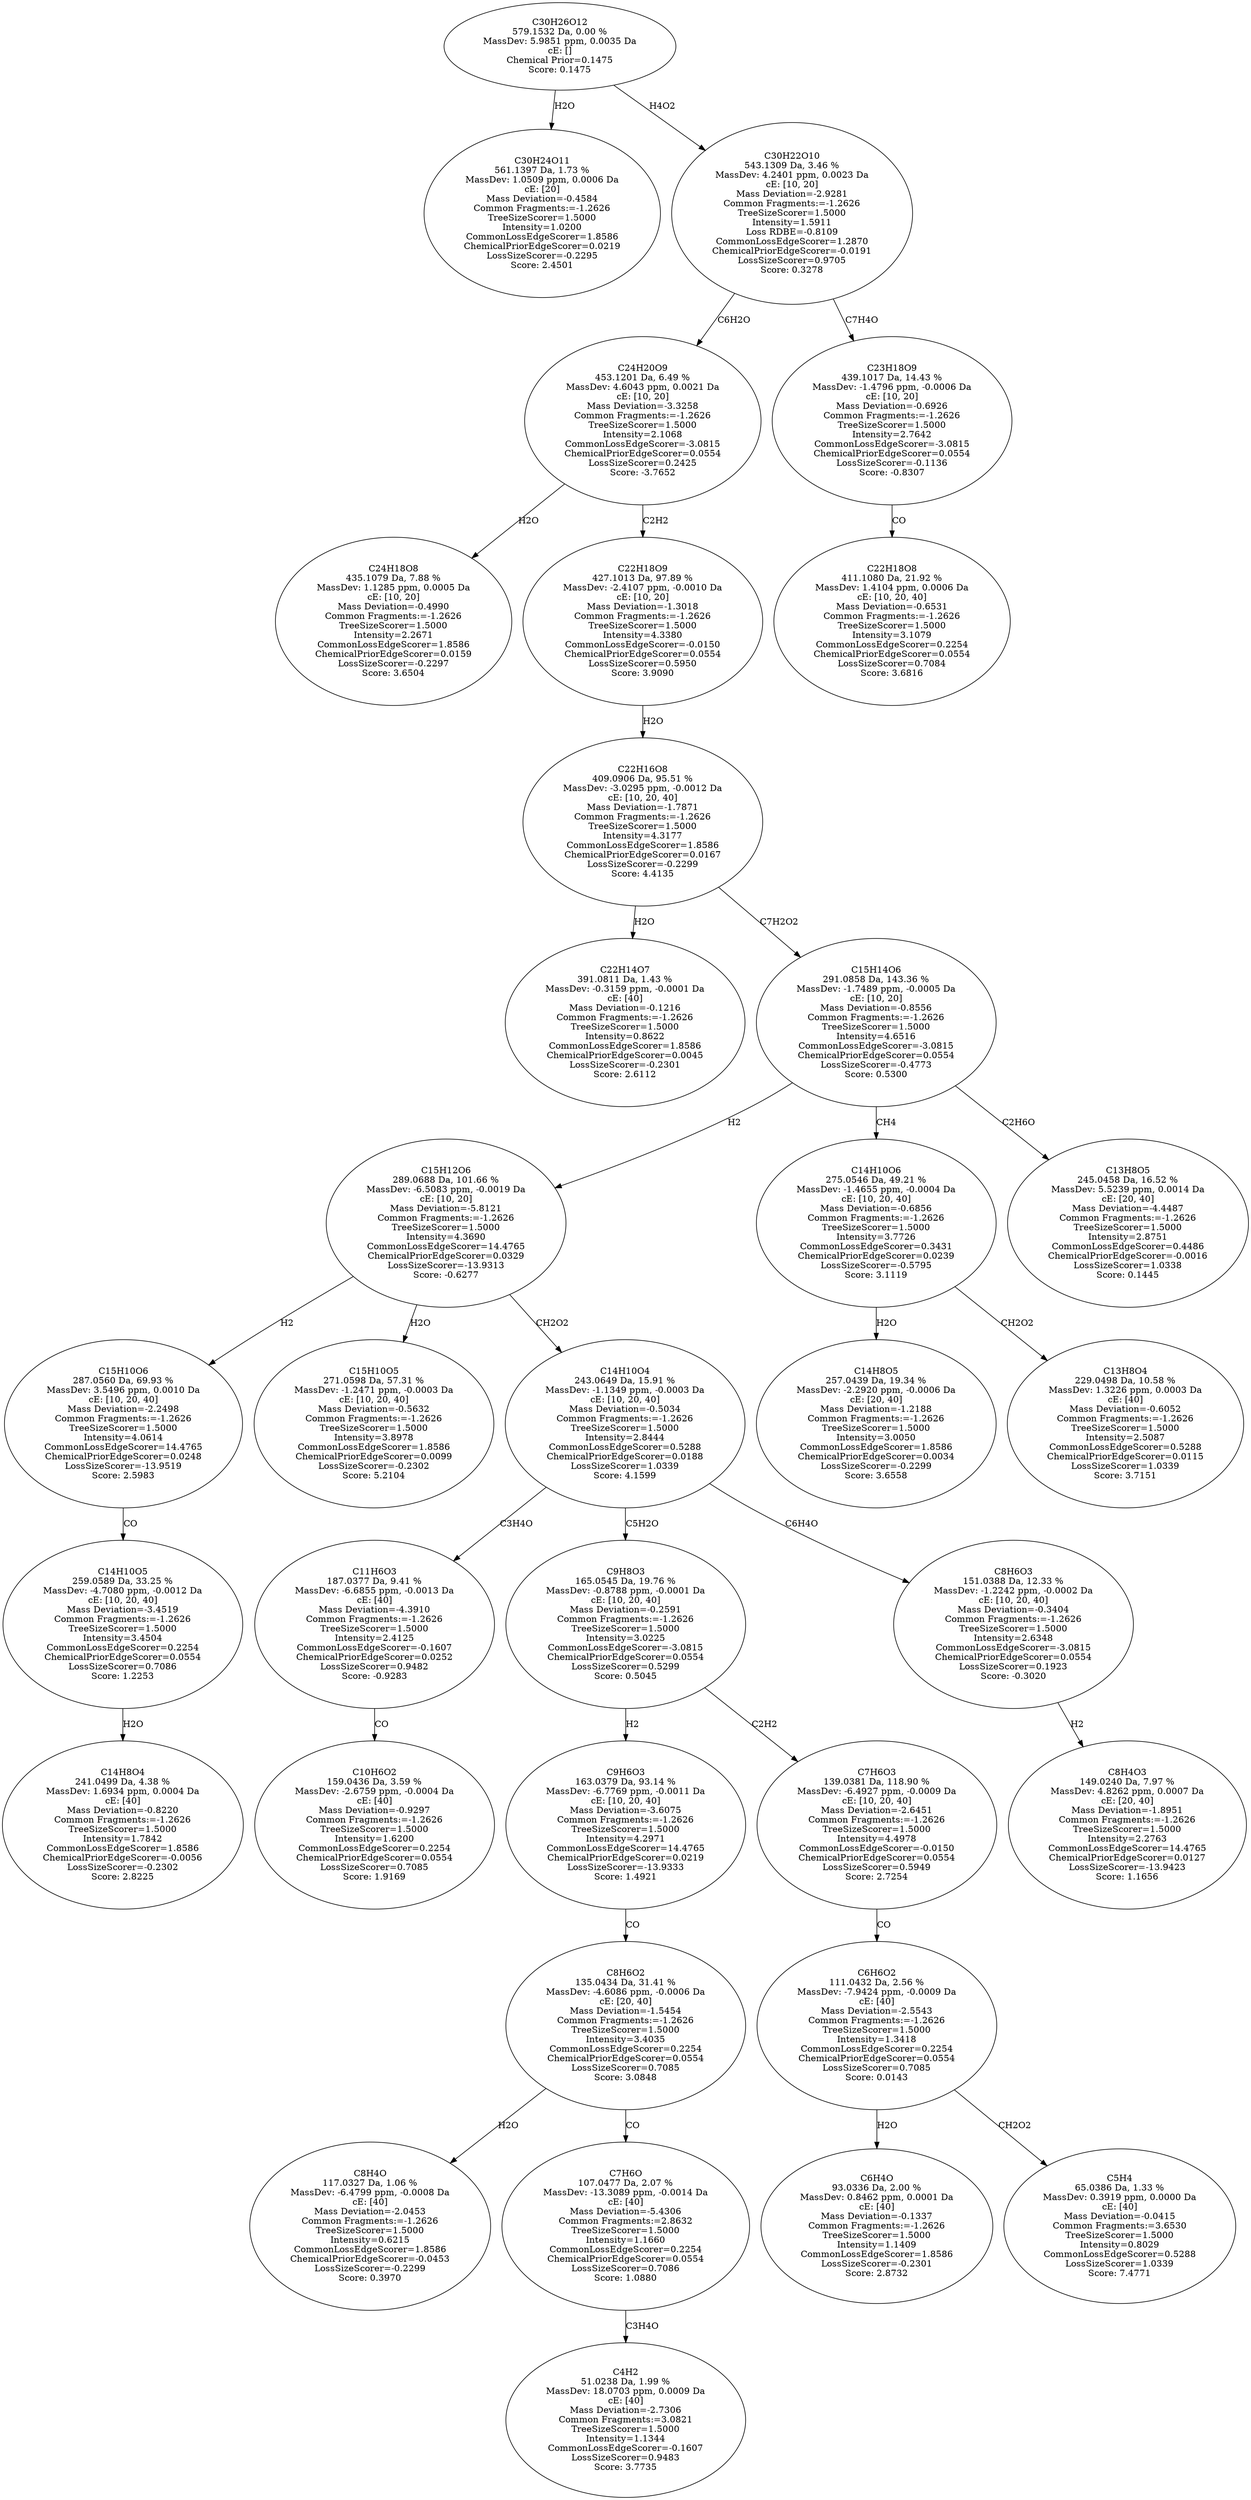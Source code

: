 strict digraph {
v1 [label="C30H24O11\n561.1397 Da, 1.73 %\nMassDev: 1.0509 ppm, 0.0006 Da\ncE: [20]\nMass Deviation=-0.4584\nCommon Fragments:=-1.2626\nTreeSizeScorer=1.5000\nIntensity=1.0200\nCommonLossEdgeScorer=1.8586\nChemicalPriorEdgeScorer=0.0219\nLossSizeScorer=-0.2295\nScore: 2.4501"];
v2 [label="C24H18O8\n435.1079 Da, 7.88 %\nMassDev: 1.1285 ppm, 0.0005 Da\ncE: [10, 20]\nMass Deviation=-0.4990\nCommon Fragments:=-1.2626\nTreeSizeScorer=1.5000\nIntensity=2.2671\nCommonLossEdgeScorer=1.8586\nChemicalPriorEdgeScorer=0.0159\nLossSizeScorer=-0.2297\nScore: 3.6504"];
v3 [label="C22H14O7\n391.0811 Da, 1.43 %\nMassDev: -0.3159 ppm, -0.0001 Da\ncE: [40]\nMass Deviation=-0.1216\nCommon Fragments:=-1.2626\nTreeSizeScorer=1.5000\nIntensity=0.8622\nCommonLossEdgeScorer=1.8586\nChemicalPriorEdgeScorer=0.0045\nLossSizeScorer=-0.2301\nScore: 2.6112"];
v4 [label="C14H8O4\n241.0499 Da, 4.38 %\nMassDev: 1.6934 ppm, 0.0004 Da\ncE: [40]\nMass Deviation=-0.8220\nCommon Fragments:=-1.2626\nTreeSizeScorer=1.5000\nIntensity=1.7842\nCommonLossEdgeScorer=1.8586\nChemicalPriorEdgeScorer=-0.0056\nLossSizeScorer=-0.2302\nScore: 2.8225"];
v5 [label="C14H10O5\n259.0589 Da, 33.25 %\nMassDev: -4.7080 ppm, -0.0012 Da\ncE: [10, 20, 40]\nMass Deviation=-3.4519\nCommon Fragments:=-1.2626\nTreeSizeScorer=1.5000\nIntensity=3.4504\nCommonLossEdgeScorer=0.2254\nChemicalPriorEdgeScorer=0.0554\nLossSizeScorer=0.7086\nScore: 1.2253"];
v6 [label="C15H10O6\n287.0560 Da, 69.93 %\nMassDev: 3.5496 ppm, 0.0010 Da\ncE: [10, 20, 40]\nMass Deviation=-2.2498\nCommon Fragments:=-1.2626\nTreeSizeScorer=1.5000\nIntensity=4.0614\nCommonLossEdgeScorer=14.4765\nChemicalPriorEdgeScorer=0.0248\nLossSizeScorer=-13.9519\nScore: 2.5983"];
v7 [label="C15H10O5\n271.0598 Da, 57.31 %\nMassDev: -1.2471 ppm, -0.0003 Da\ncE: [10, 20, 40]\nMass Deviation=-0.5632\nCommon Fragments:=-1.2626\nTreeSizeScorer=1.5000\nIntensity=3.8978\nCommonLossEdgeScorer=1.8586\nChemicalPriorEdgeScorer=0.0099\nLossSizeScorer=-0.2302\nScore: 5.2104"];
v8 [label="C10H6O2\n159.0436 Da, 3.59 %\nMassDev: -2.6759 ppm, -0.0004 Da\ncE: [40]\nMass Deviation=-0.9297\nCommon Fragments:=-1.2626\nTreeSizeScorer=1.5000\nIntensity=1.6200\nCommonLossEdgeScorer=0.2254\nChemicalPriorEdgeScorer=0.0554\nLossSizeScorer=0.7085\nScore: 1.9169"];
v9 [label="C11H6O3\n187.0377 Da, 9.41 %\nMassDev: -6.6855 ppm, -0.0013 Da\ncE: [40]\nMass Deviation=-4.3910\nCommon Fragments:=-1.2626\nTreeSizeScorer=1.5000\nIntensity=2.4125\nCommonLossEdgeScorer=-0.1607\nChemicalPriorEdgeScorer=0.0252\nLossSizeScorer=0.9482\nScore: -0.9283"];
v10 [label="C8H4O\n117.0327 Da, 1.06 %\nMassDev: -6.4799 ppm, -0.0008 Da\ncE: [40]\nMass Deviation=-2.0453\nCommon Fragments:=-1.2626\nTreeSizeScorer=1.5000\nIntensity=0.6215\nCommonLossEdgeScorer=1.8586\nChemicalPriorEdgeScorer=-0.0453\nLossSizeScorer=-0.2299\nScore: 0.3970"];
v11 [label="C4H2\n51.0238 Da, 1.99 %\nMassDev: 18.0703 ppm, 0.0009 Da\ncE: [40]\nMass Deviation=-2.7306\nCommon Fragments:=3.0821\nTreeSizeScorer=1.5000\nIntensity=1.1344\nCommonLossEdgeScorer=-0.1607\nLossSizeScorer=0.9483\nScore: 3.7735"];
v12 [label="C7H6O\n107.0477 Da, 2.07 %\nMassDev: -13.3089 ppm, -0.0014 Da\ncE: [40]\nMass Deviation=-5.4306\nCommon Fragments:=2.8632\nTreeSizeScorer=1.5000\nIntensity=1.1660\nCommonLossEdgeScorer=0.2254\nChemicalPriorEdgeScorer=0.0554\nLossSizeScorer=0.7086\nScore: 1.0880"];
v13 [label="C8H6O2\n135.0434 Da, 31.41 %\nMassDev: -4.6086 ppm, -0.0006 Da\ncE: [20, 40]\nMass Deviation=-1.5454\nCommon Fragments:=-1.2626\nTreeSizeScorer=1.5000\nIntensity=3.4035\nCommonLossEdgeScorer=0.2254\nChemicalPriorEdgeScorer=0.0554\nLossSizeScorer=0.7085\nScore: 3.0848"];
v14 [label="C9H6O3\n163.0379 Da, 93.14 %\nMassDev: -6.7769 ppm, -0.0011 Da\ncE: [10, 20, 40]\nMass Deviation=-3.6075\nCommon Fragments:=-1.2626\nTreeSizeScorer=1.5000\nIntensity=4.2971\nCommonLossEdgeScorer=14.4765\nChemicalPriorEdgeScorer=0.0219\nLossSizeScorer=-13.9333\nScore: 1.4921"];
v15 [label="C6H4O\n93.0336 Da, 2.00 %\nMassDev: 0.8462 ppm, 0.0001 Da\ncE: [40]\nMass Deviation=-0.1337\nCommon Fragments:=-1.2626\nTreeSizeScorer=1.5000\nIntensity=1.1409\nCommonLossEdgeScorer=1.8586\nLossSizeScorer=-0.2301\nScore: 2.8732"];
v16 [label="C5H4\n65.0386 Da, 1.33 %\nMassDev: 0.3919 ppm, 0.0000 Da\ncE: [40]\nMass Deviation=-0.0415\nCommon Fragments:=3.6530\nTreeSizeScorer=1.5000\nIntensity=0.8029\nCommonLossEdgeScorer=0.5288\nLossSizeScorer=1.0339\nScore: 7.4771"];
v17 [label="C6H6O2\n111.0432 Da, 2.56 %\nMassDev: -7.9424 ppm, -0.0009 Da\ncE: [40]\nMass Deviation=-2.5543\nCommon Fragments:=-1.2626\nTreeSizeScorer=1.5000\nIntensity=1.3418\nCommonLossEdgeScorer=0.2254\nChemicalPriorEdgeScorer=0.0554\nLossSizeScorer=0.7085\nScore: 0.0143"];
v18 [label="C7H6O3\n139.0381 Da, 118.90 %\nMassDev: -6.4927 ppm, -0.0009 Da\ncE: [10, 20, 40]\nMass Deviation=-2.6451\nCommon Fragments:=-1.2626\nTreeSizeScorer=1.5000\nIntensity=4.4978\nCommonLossEdgeScorer=-0.0150\nChemicalPriorEdgeScorer=0.0554\nLossSizeScorer=0.5949\nScore: 2.7254"];
v19 [label="C9H8O3\n165.0545 Da, 19.76 %\nMassDev: -0.8788 ppm, -0.0001 Da\ncE: [10, 20, 40]\nMass Deviation=-0.2591\nCommon Fragments:=-1.2626\nTreeSizeScorer=1.5000\nIntensity=3.0225\nCommonLossEdgeScorer=-3.0815\nChemicalPriorEdgeScorer=0.0554\nLossSizeScorer=0.5299\nScore: 0.5045"];
v20 [label="C8H4O3\n149.0240 Da, 7.97 %\nMassDev: 4.8262 ppm, 0.0007 Da\ncE: [20, 40]\nMass Deviation=-1.8951\nCommon Fragments:=-1.2626\nTreeSizeScorer=1.5000\nIntensity=2.2763\nCommonLossEdgeScorer=14.4765\nChemicalPriorEdgeScorer=0.0127\nLossSizeScorer=-13.9423\nScore: 1.1656"];
v21 [label="C8H6O3\n151.0388 Da, 12.33 %\nMassDev: -1.2242 ppm, -0.0002 Da\ncE: [10, 20, 40]\nMass Deviation=-0.3404\nCommon Fragments:=-1.2626\nTreeSizeScorer=1.5000\nIntensity=2.6348\nCommonLossEdgeScorer=-3.0815\nChemicalPriorEdgeScorer=0.0554\nLossSizeScorer=0.1923\nScore: -0.3020"];
v22 [label="C14H10O4\n243.0649 Da, 15.91 %\nMassDev: -1.1349 ppm, -0.0003 Da\ncE: [10, 20, 40]\nMass Deviation=-0.5034\nCommon Fragments:=-1.2626\nTreeSizeScorer=1.5000\nIntensity=2.8444\nCommonLossEdgeScorer=0.5288\nChemicalPriorEdgeScorer=0.0188\nLossSizeScorer=1.0339\nScore: 4.1599"];
v23 [label="C15H12O6\n289.0688 Da, 101.66 %\nMassDev: -6.5083 ppm, -0.0019 Da\ncE: [10, 20]\nMass Deviation=-5.8121\nCommon Fragments:=-1.2626\nTreeSizeScorer=1.5000\nIntensity=4.3690\nCommonLossEdgeScorer=14.4765\nChemicalPriorEdgeScorer=0.0329\nLossSizeScorer=-13.9313\nScore: -0.6277"];
v24 [label="C14H8O5\n257.0439 Da, 19.34 %\nMassDev: -2.2920 ppm, -0.0006 Da\ncE: [20, 40]\nMass Deviation=-1.2188\nCommon Fragments:=-1.2626\nTreeSizeScorer=1.5000\nIntensity=3.0050\nCommonLossEdgeScorer=1.8586\nChemicalPriorEdgeScorer=0.0034\nLossSizeScorer=-0.2299\nScore: 3.6558"];
v25 [label="C13H8O4\n229.0498 Da, 10.58 %\nMassDev: 1.3226 ppm, 0.0003 Da\ncE: [40]\nMass Deviation=-0.6052\nCommon Fragments:=-1.2626\nTreeSizeScorer=1.5000\nIntensity=2.5087\nCommonLossEdgeScorer=0.5288\nChemicalPriorEdgeScorer=0.0115\nLossSizeScorer=1.0339\nScore: 3.7151"];
v26 [label="C14H10O6\n275.0546 Da, 49.21 %\nMassDev: -1.4655 ppm, -0.0004 Da\ncE: [10, 20, 40]\nMass Deviation=-0.6856\nCommon Fragments:=-1.2626\nTreeSizeScorer=1.5000\nIntensity=3.7726\nCommonLossEdgeScorer=0.3431\nChemicalPriorEdgeScorer=0.0239\nLossSizeScorer=-0.5795\nScore: 3.1119"];
v27 [label="C13H8O5\n245.0458 Da, 16.52 %\nMassDev: 5.5239 ppm, 0.0014 Da\ncE: [20, 40]\nMass Deviation=-4.4487\nCommon Fragments:=-1.2626\nTreeSizeScorer=1.5000\nIntensity=2.8751\nCommonLossEdgeScorer=0.4486\nChemicalPriorEdgeScorer=-0.0016\nLossSizeScorer=1.0338\nScore: 0.1445"];
v28 [label="C15H14O6\n291.0858 Da, 143.36 %\nMassDev: -1.7489 ppm, -0.0005 Da\ncE: [10, 20]\nMass Deviation=-0.8556\nCommon Fragments:=-1.2626\nTreeSizeScorer=1.5000\nIntensity=4.6516\nCommonLossEdgeScorer=-3.0815\nChemicalPriorEdgeScorer=0.0554\nLossSizeScorer=-0.4773\nScore: 0.5300"];
v29 [label="C22H16O8\n409.0906 Da, 95.51 %\nMassDev: -3.0295 ppm, -0.0012 Da\ncE: [10, 20, 40]\nMass Deviation=-1.7871\nCommon Fragments:=-1.2626\nTreeSizeScorer=1.5000\nIntensity=4.3177\nCommonLossEdgeScorer=1.8586\nChemicalPriorEdgeScorer=0.0167\nLossSizeScorer=-0.2299\nScore: 4.4135"];
v30 [label="C22H18O9\n427.1013 Da, 97.89 %\nMassDev: -2.4107 ppm, -0.0010 Da\ncE: [10, 20]\nMass Deviation=-1.3018\nCommon Fragments:=-1.2626\nTreeSizeScorer=1.5000\nIntensity=4.3380\nCommonLossEdgeScorer=-0.0150\nChemicalPriorEdgeScorer=0.0554\nLossSizeScorer=0.5950\nScore: 3.9090"];
v31 [label="C24H20O9\n453.1201 Da, 6.49 %\nMassDev: 4.6043 ppm, 0.0021 Da\ncE: [10, 20]\nMass Deviation=-3.3258\nCommon Fragments:=-1.2626\nTreeSizeScorer=1.5000\nIntensity=2.1068\nCommonLossEdgeScorer=-3.0815\nChemicalPriorEdgeScorer=0.0554\nLossSizeScorer=0.2425\nScore: -3.7652"];
v32 [label="C22H18O8\n411.1080 Da, 21.92 %\nMassDev: 1.4104 ppm, 0.0006 Da\ncE: [10, 20, 40]\nMass Deviation=-0.6531\nCommon Fragments:=-1.2626\nTreeSizeScorer=1.5000\nIntensity=3.1079\nCommonLossEdgeScorer=0.2254\nChemicalPriorEdgeScorer=0.0554\nLossSizeScorer=0.7084\nScore: 3.6816"];
v33 [label="C23H18O9\n439.1017 Da, 14.43 %\nMassDev: -1.4796 ppm, -0.0006 Da\ncE: [10, 20]\nMass Deviation=-0.6926\nCommon Fragments:=-1.2626\nTreeSizeScorer=1.5000\nIntensity=2.7642\nCommonLossEdgeScorer=-3.0815\nChemicalPriorEdgeScorer=0.0554\nLossSizeScorer=-0.1136\nScore: -0.8307"];
v34 [label="C30H22O10\n543.1309 Da, 3.46 %\nMassDev: 4.2401 ppm, 0.0023 Da\ncE: [10, 20]\nMass Deviation=-2.9281\nCommon Fragments:=-1.2626\nTreeSizeScorer=1.5000\nIntensity=1.5911\nLoss RDBE=-0.8109\nCommonLossEdgeScorer=1.2870\nChemicalPriorEdgeScorer=-0.0191\nLossSizeScorer=0.9705\nScore: 0.3278"];
v35 [label="C30H26O12\n579.1532 Da, 0.00 %\nMassDev: 5.9851 ppm, 0.0035 Da\ncE: []\nChemical Prior=0.1475\nScore: 0.1475"];
v35 -> v1 [label="H2O"];
v31 -> v2 [label="H2O"];
v29 -> v3 [label="H2O"];
v5 -> v4 [label="H2O"];
v6 -> v5 [label="CO"];
v23 -> v6 [label="H2"];
v23 -> v7 [label="H2O"];
v9 -> v8 [label="CO"];
v22 -> v9 [label="C3H4O"];
v13 -> v10 [label="H2O"];
v12 -> v11 [label="C3H4O"];
v13 -> v12 [label="CO"];
v14 -> v13 [label="CO"];
v19 -> v14 [label="H2"];
v17 -> v15 [label="H2O"];
v17 -> v16 [label="CH2O2"];
v18 -> v17 [label="CO"];
v19 -> v18 [label="C2H2"];
v22 -> v19 [label="C5H2O"];
v21 -> v20 [label="H2"];
v22 -> v21 [label="C6H4O"];
v23 -> v22 [label="CH2O2"];
v28 -> v23 [label="H2"];
v26 -> v24 [label="H2O"];
v26 -> v25 [label="CH2O2"];
v28 -> v26 [label="CH4"];
v28 -> v27 [label="C2H6O"];
v29 -> v28 [label="C7H2O2"];
v30 -> v29 [label="H2O"];
v31 -> v30 [label="C2H2"];
v34 -> v31 [label="C6H2O"];
v33 -> v32 [label="CO"];
v34 -> v33 [label="C7H4O"];
v35 -> v34 [label="H4O2"];
}